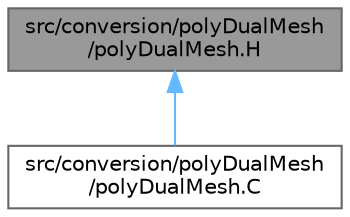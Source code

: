 digraph "src/conversion/polyDualMesh/polyDualMesh.H"
{
 // LATEX_PDF_SIZE
  bgcolor="transparent";
  edge [fontname=Helvetica,fontsize=10,labelfontname=Helvetica,labelfontsize=10];
  node [fontname=Helvetica,fontsize=10,shape=box,height=0.2,width=0.4];
  Node1 [id="Node000001",label="src/conversion/polyDualMesh\l/polyDualMesh.H",height=0.2,width=0.4,color="gray40", fillcolor="grey60", style="filled", fontcolor="black",tooltip=" "];
  Node1 -> Node2 [id="edge1_Node000001_Node000002",dir="back",color="steelblue1",style="solid",tooltip=" "];
  Node2 [id="Node000002",label="src/conversion/polyDualMesh\l/polyDualMesh.C",height=0.2,width=0.4,color="grey40", fillcolor="white", style="filled",URL="$polyDualMesh_8C.html",tooltip=" "];
}
